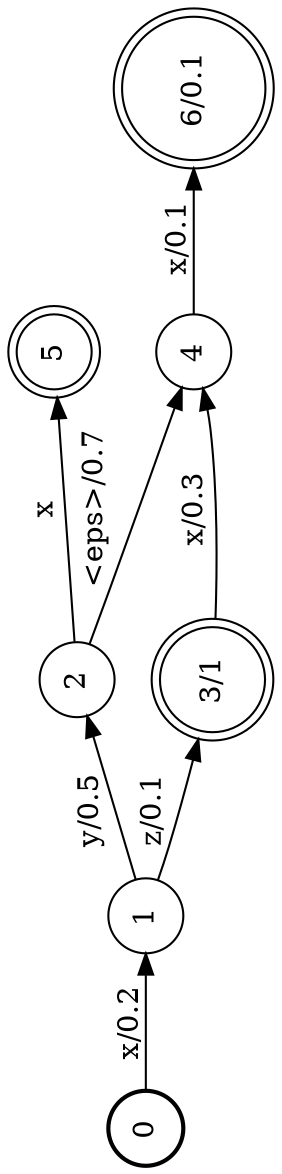 digraph FST {
rankdir = LR;
size = "8.5,11";
label = "";
center = 1;
orientation = Landscape;
ranksep = "0.4";
nodesep = "0.25";
0 [label = "0", shape = circle, style = bold, fontsize = 14]
	0 -> 1 [label = "x/0.2", fontsize = 14];
1 [label = "1", shape = circle, style = solid, fontsize = 14]
	1 -> 2 [label = "y/0.5", fontsize = 14];
	1 -> 3 [label = "z/0.1", fontsize = 14];
2 [label = "2", shape = circle, style = solid, fontsize = 14]
	2 -> 4 [label = "<eps>/0.7", fontsize = 14];
	2 -> 5 [label = "x", fontsize = 14];
3 [label = "3/1", shape = doublecircle, style = solid, fontsize = 14]
	3 -> 4 [label = "x/0.3", fontsize = 14];
4 [label = "4", shape = circle, style = solid, fontsize = 14]
	4 -> 6 [label = "x/0.1", fontsize = 14];
5 [label = "5", shape = doublecircle, style = solid, fontsize = 14]
6 [label = "6/0.1", shape = doublecircle, style = solid, fontsize = 14]
}

